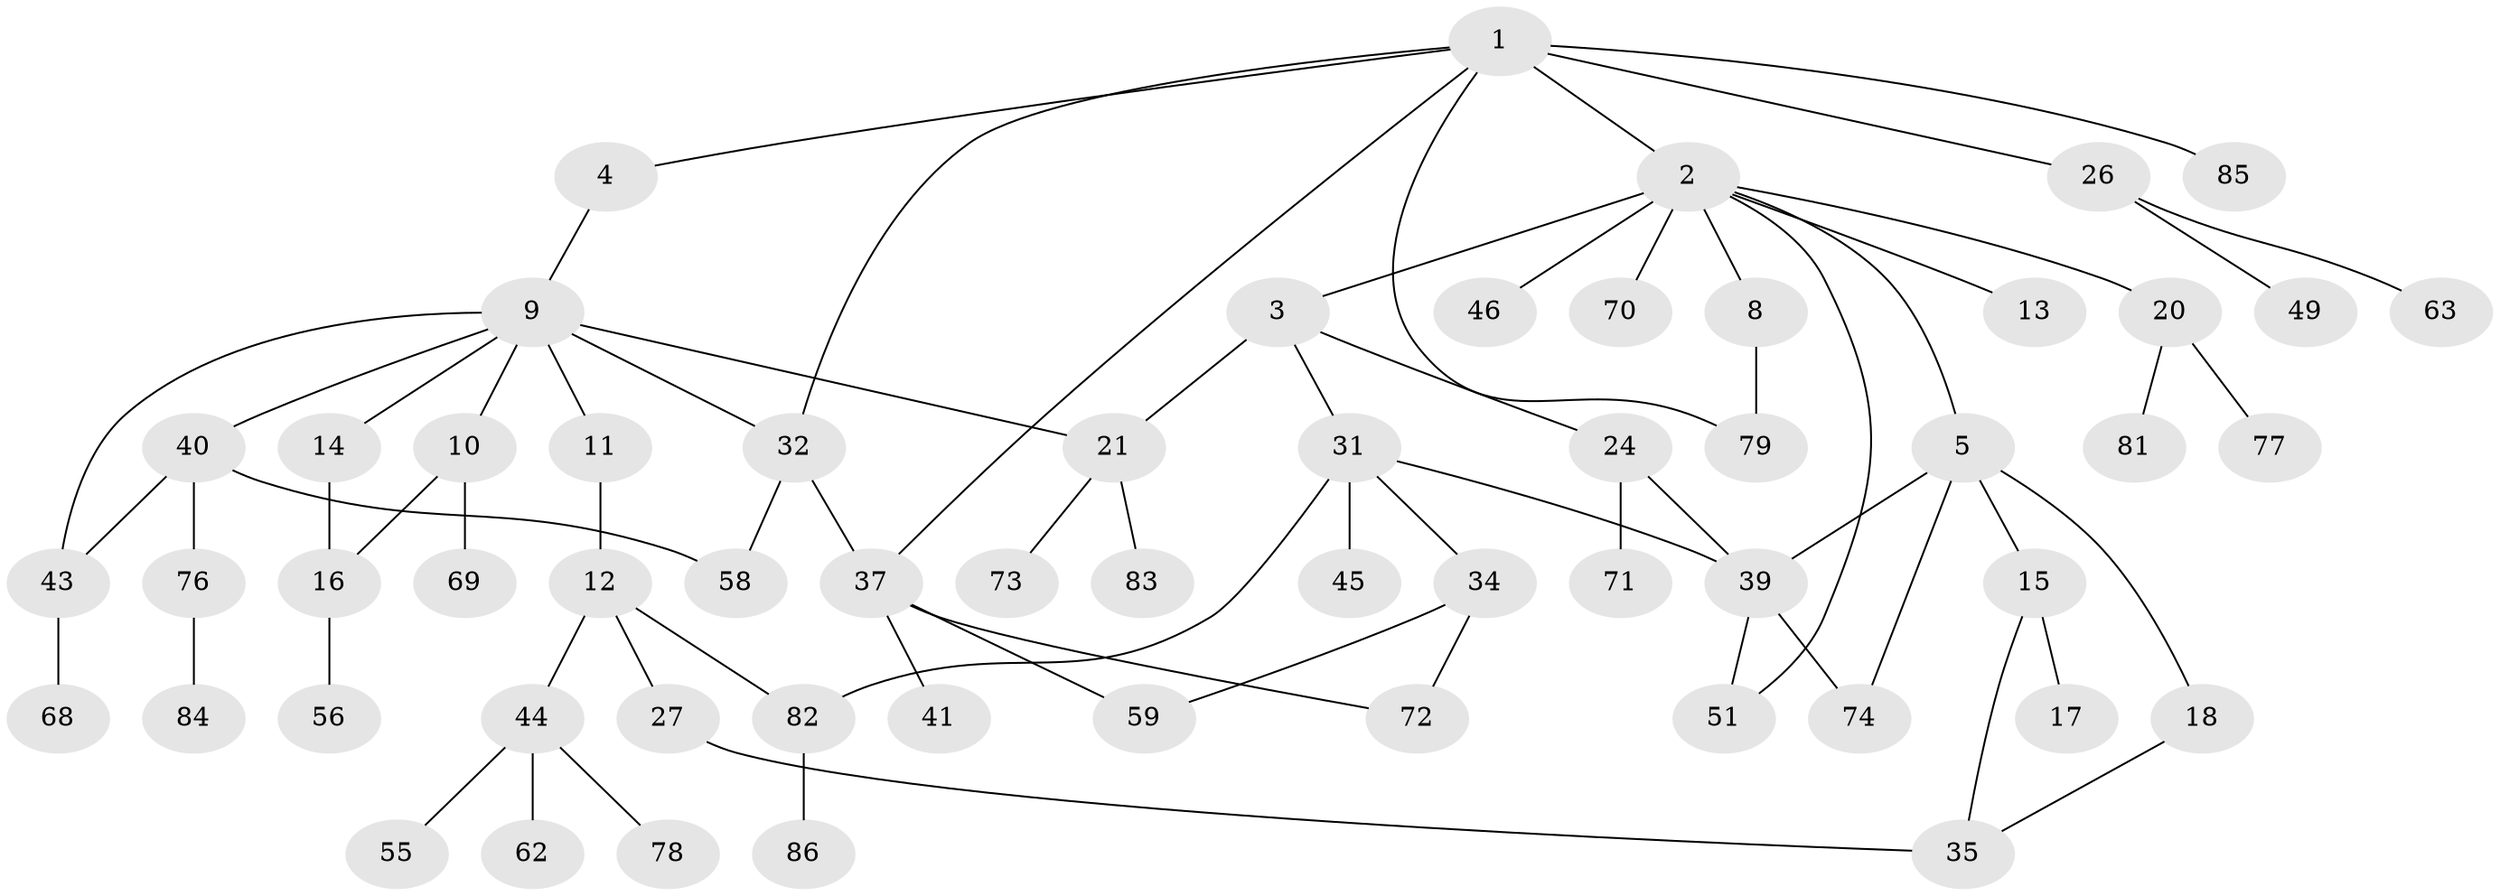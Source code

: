 // original degree distribution, {5: 0.056818181818181816, 7: 0.011363636363636364, 3: 0.19318181818181818, 4: 0.10227272727272728, 8: 0.011363636363636364, 1: 0.3522727272727273, 2: 0.26136363636363635, 6: 0.011363636363636364}
// Generated by graph-tools (version 1.1) at 2025/10/02/27/25 16:10:52]
// undirected, 58 vertices, 73 edges
graph export_dot {
graph [start="1"]
  node [color=gray90,style=filled];
  1 [super="+7"];
  2 [super="+6"];
  3 [super="+28"];
  4 [super="+30"];
  5 [super="+47"];
  8 [super="+60"];
  9 [super="+22"];
  10 [super="+19"];
  11;
  12 [super="+38"];
  13;
  14 [super="+52"];
  15 [super="+23"];
  16 [super="+25"];
  17 [super="+54"];
  18 [super="+67"];
  20 [super="+36"];
  21 [super="+61"];
  24 [super="+29"];
  26 [super="+57"];
  27 [super="+87"];
  31 [super="+33"];
  32 [super="+42"];
  34 [super="+50"];
  35 [super="+53"];
  37 [super="+75"];
  39 [super="+88"];
  40;
  41;
  43 [super="+48"];
  44 [super="+65"];
  45 [super="+64"];
  46 [super="+66"];
  49;
  51;
  55;
  56;
  58;
  59;
  62;
  63;
  68;
  69 [super="+80"];
  70;
  71;
  72;
  73;
  74;
  76;
  77;
  78;
  79;
  81;
  82;
  83;
  84;
  85;
  86;
  1 -- 2 [weight=2];
  1 -- 4;
  1 -- 32;
  1 -- 37;
  1 -- 85;
  1 -- 26;
  1 -- 79;
  2 -- 3;
  2 -- 5;
  2 -- 8;
  2 -- 46;
  2 -- 70;
  2 -- 51;
  2 -- 20;
  2 -- 13;
  3 -- 24;
  3 -- 21;
  3 -- 31;
  4 -- 9;
  5 -- 15;
  5 -- 18;
  5 -- 74;
  5 -- 39;
  8 -- 79;
  9 -- 10;
  9 -- 11;
  9 -- 14;
  9 -- 21;
  9 -- 43;
  9 -- 32;
  9 -- 40;
  10 -- 16;
  10 -- 69;
  11 -- 12 [weight=2];
  12 -- 27;
  12 -- 44;
  12 -- 82;
  14 -- 16;
  15 -- 17;
  15 -- 35;
  16 -- 56;
  18 -- 35;
  20 -- 77;
  20 -- 81;
  21 -- 83;
  21 -- 73;
  24 -- 39;
  24 -- 71;
  26 -- 49;
  26 -- 63;
  27 -- 35;
  31 -- 34;
  31 -- 82;
  31 -- 45;
  31 -- 39;
  32 -- 58;
  32 -- 37;
  34 -- 72;
  34 -- 59;
  37 -- 41;
  37 -- 59;
  37 -- 72;
  39 -- 51;
  39 -- 74;
  40 -- 76;
  40 -- 43;
  40 -- 58;
  43 -- 68;
  44 -- 55;
  44 -- 62;
  44 -- 78;
  76 -- 84;
  82 -- 86;
}
